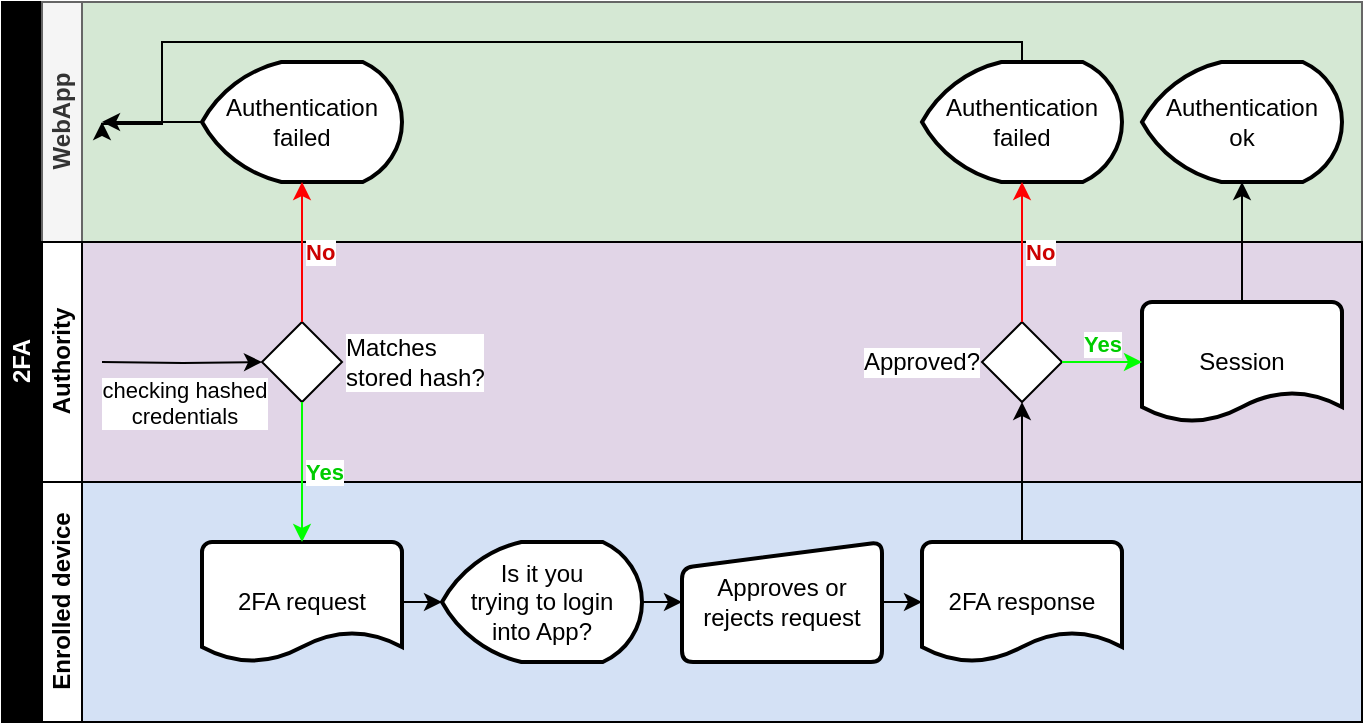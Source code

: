 <mxfile version="24.6.4" type="device">
  <diagram id="prtHgNgQTEPvFCAcTncT" name="Page-1">
    <mxGraphModel dx="1709" dy="893" grid="1" gridSize="10" guides="1" tooltips="1" connect="1" arrows="1" fold="1" page="1" pageScale="1" pageWidth="827" pageHeight="1169" math="0" shadow="0">
      <root>
        <mxCell id="0" />
        <mxCell id="1" parent="0" />
        <mxCell id="dNxyNK7c78bLwvsdeMH5-19" value="2FA" style="swimlane;html=1;childLayout=stackLayout;resizeParent=1;resizeParentMax=0;horizontal=0;startSize=20;horizontalStack=0;fillColor=#000000;fontColor=#FFFFFF;" parent="1" vertex="1">
          <mxGeometry x="40" y="40" width="680" height="360" as="geometry" />
        </mxCell>
        <mxCell id="dNxyNK7c78bLwvsdeMH5-31" style="edgeStyle=orthogonalEdgeStyle;rounded=0;orthogonalLoop=1;jettySize=auto;html=1;endArrow=classic;endFill=1;" parent="dNxyNK7c78bLwvsdeMH5-19" source="dNxyNK7c78bLwvsdeMH5-28" edge="1">
          <mxGeometry relative="1" as="geometry">
            <mxPoint x="300" y="90" as="targetPoint" />
          </mxGeometry>
        </mxCell>
        <mxCell id="dNxyNK7c78bLwvsdeMH5-20" value="WebApp" style="swimlane;html=1;startSize=20;horizontal=0;swimlaneFillColor=#D5E8D4;fillColor=#f5f5f5;fontColor=#333333;strokeColor=#666666;" parent="dNxyNK7c78bLwvsdeMH5-19" vertex="1">
          <mxGeometry x="20" width="660" height="120" as="geometry">
            <mxRectangle x="20" width="430" height="30" as="alternateBounds" />
          </mxGeometry>
        </mxCell>
        <mxCell id="ay3iQQu9b-1fAjh1klHw-8" style="edgeStyle=orthogonalEdgeStyle;rounded=0;orthogonalLoop=1;jettySize=auto;html=1;entryX=1;entryY=0.5;entryDx=0;entryDy=0;" parent="dNxyNK7c78bLwvsdeMH5-20" source="ay3iQQu9b-1fAjh1klHw-7" edge="1">
          <mxGeometry relative="1" as="geometry">
            <mxPoint x="30" y="60" as="targetPoint" />
          </mxGeometry>
        </mxCell>
        <mxCell id="ay3iQQu9b-1fAjh1klHw-7" value="Authentication failed" style="strokeWidth=2;html=1;shape=mxgraph.flowchart.display;whiteSpace=wrap;" parent="dNxyNK7c78bLwvsdeMH5-20" vertex="1">
          <mxGeometry x="80" y="30" width="100" height="60" as="geometry" />
        </mxCell>
        <mxCell id="GTMSU1-Rp_WPfG6CnGGz-1" style="edgeStyle=orthogonalEdgeStyle;rounded=0;orthogonalLoop=1;jettySize=auto;html=1;" edge="1" parent="dNxyNK7c78bLwvsdeMH5-20" source="oE46_3HJ3IWfwsqIMQE9-19">
          <mxGeometry relative="1" as="geometry">
            <mxPoint x="30" y="60" as="targetPoint" />
            <Array as="points">
              <mxPoint x="490" y="20" />
              <mxPoint x="60" y="20" />
              <mxPoint x="60" y="61" />
            </Array>
          </mxGeometry>
        </mxCell>
        <mxCell id="oE46_3HJ3IWfwsqIMQE9-19" value="Authentication failed" style="strokeWidth=2;html=1;shape=mxgraph.flowchart.display;whiteSpace=wrap;" parent="dNxyNK7c78bLwvsdeMH5-20" vertex="1">
          <mxGeometry x="440" y="30" width="100" height="60" as="geometry" />
        </mxCell>
        <mxCell id="oE46_3HJ3IWfwsqIMQE9-22" value="Authentication&lt;br&gt;ok" style="strokeWidth=2;html=1;shape=mxgraph.flowchart.display;whiteSpace=wrap;" parent="dNxyNK7c78bLwvsdeMH5-20" vertex="1">
          <mxGeometry x="550" y="30" width="100" height="60" as="geometry" />
        </mxCell>
        <mxCell id="dNxyNK7c78bLwvsdeMH5-21" value="Authority" style="swimlane;html=1;startSize=20;horizontal=0;swimlaneFillColor=#E1D5E7;" parent="dNxyNK7c78bLwvsdeMH5-19" vertex="1">
          <mxGeometry x="20" y="120" width="660" height="120" as="geometry" />
        </mxCell>
        <mxCell id="dNxyNK7c78bLwvsdeMH5-29" value="" style="edgeStyle=orthogonalEdgeStyle;rounded=0;orthogonalLoop=1;jettySize=auto;html=1;endArrow=classic;endFill=1;exitX=1;exitY=0.5;exitDx=0;exitDy=0;" parent="dNxyNK7c78bLwvsdeMH5-21" target="dNxyNK7c78bLwvsdeMH5-28" edge="1">
          <mxGeometry relative="1" as="geometry">
            <mxPoint x="30" y="60" as="sourcePoint" />
          </mxGeometry>
        </mxCell>
        <mxCell id="oE46_3HJ3IWfwsqIMQE9-4" value="checking hashed&lt;br&gt;credentials" style="edgeLabel;html=1;align=center;verticalAlign=top;resizable=0;points=[];labelPosition=center;verticalLabelPosition=bottom;labelBackgroundColor=default;" parent="dNxyNK7c78bLwvsdeMH5-29" vertex="1" connectable="0">
          <mxGeometry relative="1" as="geometry">
            <mxPoint as="offset" />
          </mxGeometry>
        </mxCell>
        <mxCell id="dNxyNK7c78bLwvsdeMH5-28" value="Matches&lt;br&gt;stored hash?" style="rhombus;html=1;fontFamily=Helvetica;fontSize=12;fontColor=#000000;align=left;labelPosition=right;verticalLabelPosition=middle;verticalAlign=middle;labelBackgroundColor=default;" parent="dNxyNK7c78bLwvsdeMH5-21" vertex="1">
          <mxGeometry x="110" y="40" width="40" height="40" as="geometry" />
        </mxCell>
        <mxCell id="oE46_3HJ3IWfwsqIMQE9-15" value="Approved?" style="rhombus;html=1;fontFamily=Helvetica;fontSize=12;fontColor=#000000;align=right;labelPosition=left;verticalLabelPosition=middle;verticalAlign=middle;labelBackgroundColor=default;" parent="dNxyNK7c78bLwvsdeMH5-21" vertex="1">
          <mxGeometry x="470" y="40" width="40" height="40" as="geometry" />
        </mxCell>
        <mxCell id="oE46_3HJ3IWfwsqIMQE9-20" value="Session" style="strokeWidth=2;html=1;shape=mxgraph.flowchart.document2;whiteSpace=wrap;size=0.25;" parent="dNxyNK7c78bLwvsdeMH5-21" vertex="1">
          <mxGeometry x="550" y="30" width="100" height="60" as="geometry" />
        </mxCell>
        <mxCell id="oE46_3HJ3IWfwsqIMQE9-21" value="Yes" style="edgeStyle=orthogonalEdgeStyle;rounded=0;orthogonalLoop=1;jettySize=auto;html=1;fontColor=#00CC00;labelPosition=center;verticalLabelPosition=top;align=center;verticalAlign=bottom;labelBackgroundColor=default;fontStyle=1;fillColor=#f8cecc;strokeColor=#00FF00;entryX=0;entryY=0.5;entryDx=0;entryDy=0;entryPerimeter=0;exitX=1;exitY=0.5;exitDx=0;exitDy=0;" parent="dNxyNK7c78bLwvsdeMH5-21" source="oE46_3HJ3IWfwsqIMQE9-15" target="oE46_3HJ3IWfwsqIMQE9-20" edge="1">
          <mxGeometry relative="1" as="geometry">
            <mxPoint x="140" y="90" as="sourcePoint" />
            <mxPoint x="140" y="160" as="targetPoint" />
          </mxGeometry>
        </mxCell>
        <mxCell id="dNxyNK7c78bLwvsdeMH5-22" value="Enrolled device" style="swimlane;html=1;startSize=20;horizontal=0;swimlaneFillColor=#D4E1F5;" parent="dNxyNK7c78bLwvsdeMH5-19" vertex="1">
          <mxGeometry x="20" y="240" width="660" height="120" as="geometry" />
        </mxCell>
        <mxCell id="oE46_3HJ3IWfwsqIMQE9-1" value="2FA request" style="strokeWidth=2;html=1;shape=mxgraph.flowchart.document2;whiteSpace=wrap;size=0.25;" parent="dNxyNK7c78bLwvsdeMH5-22" vertex="1">
          <mxGeometry x="80" y="30" width="100" height="60" as="geometry" />
        </mxCell>
        <mxCell id="oE46_3HJ3IWfwsqIMQE9-12" value="2FA response" style="strokeWidth=2;html=1;shape=mxgraph.flowchart.document2;whiteSpace=wrap;size=0.25;" parent="dNxyNK7c78bLwvsdeMH5-22" vertex="1">
          <mxGeometry x="440" y="30" width="100" height="60" as="geometry" />
        </mxCell>
        <mxCell id="ay3iQQu9b-1fAjh1klHw-13" value="Is it you&lt;br&gt;trying to login&lt;br&gt;into App?" style="strokeWidth=2;html=1;shape=mxgraph.flowchart.display;whiteSpace=wrap;" parent="dNxyNK7c78bLwvsdeMH5-22" vertex="1">
          <mxGeometry x="200" y="30" width="100" height="60" as="geometry" />
        </mxCell>
        <mxCell id="oE46_3HJ3IWfwsqIMQE9-3" style="edgeStyle=orthogonalEdgeStyle;rounded=0;orthogonalLoop=1;jettySize=auto;html=1;" parent="dNxyNK7c78bLwvsdeMH5-22" source="oE46_3HJ3IWfwsqIMQE9-1" target="ay3iQQu9b-1fAjh1klHw-13" edge="1">
          <mxGeometry relative="1" as="geometry">
            <mxPoint x="235" y="60" as="targetPoint" />
          </mxGeometry>
        </mxCell>
        <mxCell id="oE46_3HJ3IWfwsqIMQE9-10" value="Approves or&lt;br&gt;rejects request" style="html=1;strokeWidth=2;shape=manualInput;whiteSpace=wrap;rounded=1;size=13;arcSize=11;" parent="dNxyNK7c78bLwvsdeMH5-22" vertex="1">
          <mxGeometry x="320" y="30" width="100" height="60" as="geometry" />
        </mxCell>
        <mxCell id="oE46_3HJ3IWfwsqIMQE9-13" style="edgeStyle=orthogonalEdgeStyle;rounded=0;orthogonalLoop=1;jettySize=auto;html=1;" parent="dNxyNK7c78bLwvsdeMH5-22" source="oE46_3HJ3IWfwsqIMQE9-10" target="oE46_3HJ3IWfwsqIMQE9-12" edge="1">
          <mxGeometry relative="1" as="geometry" />
        </mxCell>
        <mxCell id="oE46_3HJ3IWfwsqIMQE9-11" style="edgeStyle=orthogonalEdgeStyle;rounded=0;orthogonalLoop=1;jettySize=auto;html=1;entryX=0;entryY=0.5;entryDx=0;entryDy=0;" parent="dNxyNK7c78bLwvsdeMH5-22" source="ay3iQQu9b-1fAjh1klHw-13" target="oE46_3HJ3IWfwsqIMQE9-10" edge="1">
          <mxGeometry relative="1" as="geometry" />
        </mxCell>
        <mxCell id="ay3iQQu9b-1fAjh1klHw-2" value="No" style="edgeStyle=orthogonalEdgeStyle;rounded=0;orthogonalLoop=1;jettySize=auto;html=1;entryX=0.5;entryY=1;entryDx=0;entryDy=0;fontColor=#CC0000;labelPosition=right;verticalLabelPosition=middle;align=left;verticalAlign=middle;labelBackgroundColor=default;fontStyle=1;fillColor=#f8cecc;strokeColor=#FF0000;exitX=0.5;exitY=0;exitDx=0;exitDy=0;entryPerimeter=0;" parent="dNxyNK7c78bLwvsdeMH5-19" source="dNxyNK7c78bLwvsdeMH5-28" target="ay3iQQu9b-1fAjh1klHw-7" edge="1">
          <mxGeometry relative="1" as="geometry">
            <mxPoint x="300" y="90" as="targetPoint" />
          </mxGeometry>
        </mxCell>
        <mxCell id="ay3iQQu9b-1fAjh1klHw-9" value="Yes" style="edgeStyle=orthogonalEdgeStyle;rounded=0;orthogonalLoop=1;jettySize=auto;html=1;fontColor=#00CC00;labelPosition=right;verticalLabelPosition=middle;align=left;verticalAlign=middle;labelBackgroundColor=default;fontStyle=1;fillColor=#f8cecc;strokeColor=#00FF00;entryX=0.5;entryY=0;entryDx=0;entryDy=0;entryPerimeter=0;" parent="dNxyNK7c78bLwvsdeMH5-19" source="dNxyNK7c78bLwvsdeMH5-28" target="oE46_3HJ3IWfwsqIMQE9-1" edge="1">
          <mxGeometry relative="1" as="geometry">
            <mxPoint x="320" y="170" as="sourcePoint" />
            <mxPoint x="220" y="290" as="targetPoint" />
          </mxGeometry>
        </mxCell>
        <mxCell id="oE46_3HJ3IWfwsqIMQE9-17" style="edgeStyle=orthogonalEdgeStyle;rounded=0;orthogonalLoop=1;jettySize=auto;html=1;entryX=0.5;entryY=1;entryDx=0;entryDy=0;" parent="dNxyNK7c78bLwvsdeMH5-19" source="oE46_3HJ3IWfwsqIMQE9-12" target="oE46_3HJ3IWfwsqIMQE9-15" edge="1">
          <mxGeometry relative="1" as="geometry" />
        </mxCell>
        <mxCell id="oE46_3HJ3IWfwsqIMQE9-18" value="No" style="edgeStyle=orthogonalEdgeStyle;rounded=0;orthogonalLoop=1;jettySize=auto;html=1;fontColor=#CC0000;labelPosition=right;verticalLabelPosition=middle;align=left;verticalAlign=middle;labelBackgroundColor=default;fontStyle=1;fillColor=#f8cecc;strokeColor=#FF0000;exitX=0.5;exitY=0;exitDx=0;exitDy=0;entryX=0.5;entryY=1;entryDx=0;entryDy=0;entryPerimeter=0;" parent="dNxyNK7c78bLwvsdeMH5-19" source="oE46_3HJ3IWfwsqIMQE9-15" target="oE46_3HJ3IWfwsqIMQE9-19" edge="1">
          <mxGeometry relative="1" as="geometry">
            <mxPoint x="730" y="130" as="targetPoint" />
            <mxPoint x="160" y="170" as="sourcePoint" />
          </mxGeometry>
        </mxCell>
        <mxCell id="oE46_3HJ3IWfwsqIMQE9-23" style="edgeStyle=orthogonalEdgeStyle;rounded=0;orthogonalLoop=1;jettySize=auto;html=1;entryX=0.5;entryY=1;entryDx=0;entryDy=0;entryPerimeter=0;" parent="dNxyNK7c78bLwvsdeMH5-19" source="oE46_3HJ3IWfwsqIMQE9-20" target="oE46_3HJ3IWfwsqIMQE9-22" edge="1">
          <mxGeometry relative="1" as="geometry" />
        </mxCell>
      </root>
    </mxGraphModel>
  </diagram>
</mxfile>
